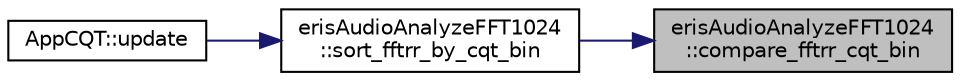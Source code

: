 digraph "erisAudioAnalyzeFFT1024::compare_fftrr_cqt_bin"
{
 // LATEX_PDF_SIZE
  edge [fontname="Helvetica",fontsize="10",labelfontname="Helvetica",labelfontsize="10"];
  node [fontname="Helvetica",fontsize="10",shape=record];
  rankdir="RL";
  Node1 [label="erisAudioAnalyzeFFT1024\l::compare_fftrr_cqt_bin",height=0.2,width=0.4,color="black", fillcolor="grey75", style="filled", fontcolor="black",tooltip=" "];
  Node1 -> Node2 [dir="back",color="midnightblue",fontsize="10",style="solid",fontname="Helvetica"];
  Node2 [label="erisAudioAnalyzeFFT1024\l::sort_fftrr_by_cqt_bin",height=0.2,width=0.4,color="black", fillcolor="white", style="filled",URL="$classeris_audio_analyze_f_f_t1024.html#a8e1d12d061b83e2f737aec1a763b7286",tooltip=" "];
  Node2 -> Node3 [dir="back",color="midnightblue",fontsize="10",style="solid",fontname="Helvetica"];
  Node3 [label="AppCQT::update",height=0.2,width=0.4,color="black", fillcolor="white", style="filled",URL="$class_app_c_q_t.html#a0e1d9e850811f24577f20ac1900dd4f8",tooltip=" "];
}
